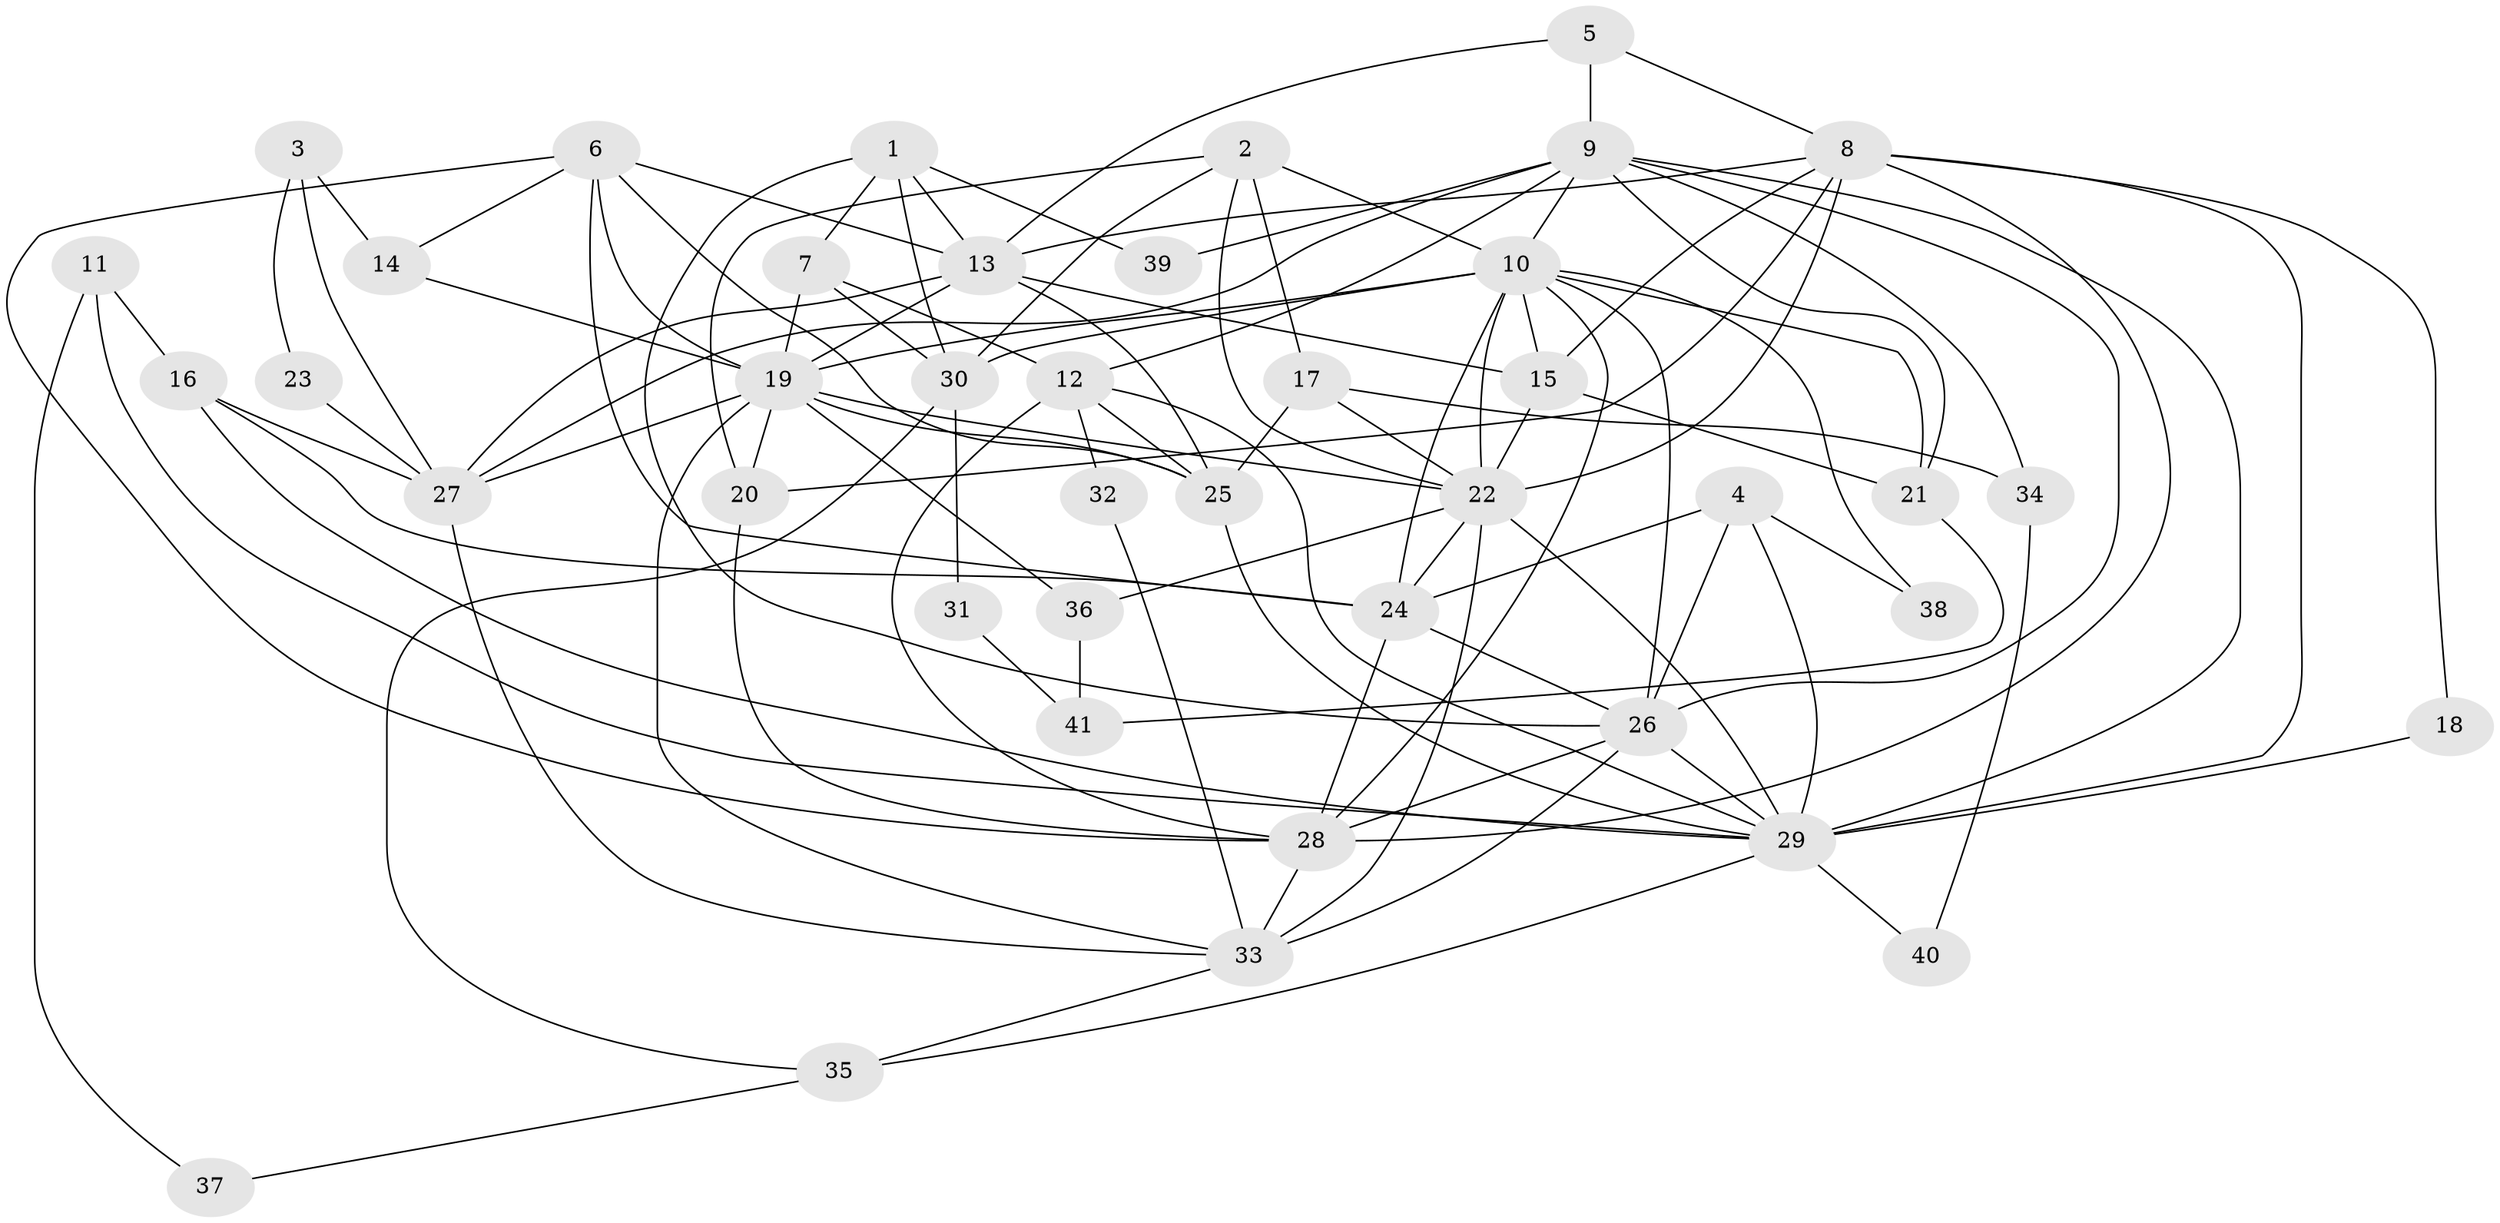 // original degree distribution, {5: 0.12195121951219512, 4: 0.25609756097560976, 3: 0.2926829268292683, 2: 0.15853658536585366, 6: 0.06097560975609756, 7: 0.08536585365853659, 9: 0.012195121951219513, 8: 0.012195121951219513}
// Generated by graph-tools (version 1.1) at 2025/35/03/09/25 02:35:58]
// undirected, 41 vertices, 105 edges
graph export_dot {
graph [start="1"]
  node [color=gray90,style=filled];
  1;
  2;
  3;
  4;
  5;
  6;
  7;
  8;
  9;
  10;
  11;
  12;
  13;
  14;
  15;
  16;
  17;
  18;
  19;
  20;
  21;
  22;
  23;
  24;
  25;
  26;
  27;
  28;
  29;
  30;
  31;
  32;
  33;
  34;
  35;
  36;
  37;
  38;
  39;
  40;
  41;
  1 -- 7 [weight=1.0];
  1 -- 13 [weight=1.0];
  1 -- 26 [weight=1.0];
  1 -- 30 [weight=1.0];
  1 -- 39 [weight=1.0];
  2 -- 10 [weight=1.0];
  2 -- 17 [weight=1.0];
  2 -- 20 [weight=1.0];
  2 -- 22 [weight=1.0];
  2 -- 30 [weight=1.0];
  3 -- 14 [weight=1.0];
  3 -- 23 [weight=1.0];
  3 -- 27 [weight=1.0];
  4 -- 24 [weight=2.0];
  4 -- 26 [weight=1.0];
  4 -- 29 [weight=1.0];
  4 -- 38 [weight=1.0];
  5 -- 8 [weight=1.0];
  5 -- 9 [weight=1.0];
  5 -- 13 [weight=1.0];
  6 -- 13 [weight=2.0];
  6 -- 14 [weight=1.0];
  6 -- 19 [weight=2.0];
  6 -- 24 [weight=1.0];
  6 -- 25 [weight=1.0];
  6 -- 28 [weight=1.0];
  7 -- 12 [weight=1.0];
  7 -- 19 [weight=1.0];
  7 -- 30 [weight=1.0];
  8 -- 13 [weight=1.0];
  8 -- 15 [weight=1.0];
  8 -- 18 [weight=1.0];
  8 -- 20 [weight=1.0];
  8 -- 22 [weight=3.0];
  8 -- 28 [weight=1.0];
  8 -- 29 [weight=1.0];
  9 -- 10 [weight=1.0];
  9 -- 12 [weight=1.0];
  9 -- 21 [weight=1.0];
  9 -- 26 [weight=1.0];
  9 -- 27 [weight=1.0];
  9 -- 29 [weight=1.0];
  9 -- 34 [weight=1.0];
  9 -- 39 [weight=1.0];
  10 -- 15 [weight=1.0];
  10 -- 19 [weight=2.0];
  10 -- 21 [weight=1.0];
  10 -- 22 [weight=3.0];
  10 -- 24 [weight=1.0];
  10 -- 26 [weight=1.0];
  10 -- 28 [weight=1.0];
  10 -- 30 [weight=1.0];
  10 -- 38 [weight=1.0];
  11 -- 16 [weight=1.0];
  11 -- 29 [weight=1.0];
  11 -- 37 [weight=1.0];
  12 -- 25 [weight=1.0];
  12 -- 28 [weight=1.0];
  12 -- 29 [weight=1.0];
  12 -- 32 [weight=2.0];
  13 -- 15 [weight=1.0];
  13 -- 19 [weight=1.0];
  13 -- 25 [weight=1.0];
  13 -- 27 [weight=1.0];
  14 -- 19 [weight=1.0];
  15 -- 21 [weight=1.0];
  15 -- 22 [weight=1.0];
  16 -- 24 [weight=1.0];
  16 -- 27 [weight=1.0];
  16 -- 29 [weight=1.0];
  17 -- 22 [weight=1.0];
  17 -- 25 [weight=1.0];
  17 -- 34 [weight=1.0];
  18 -- 29 [weight=2.0];
  19 -- 20 [weight=1.0];
  19 -- 22 [weight=1.0];
  19 -- 25 [weight=1.0];
  19 -- 27 [weight=1.0];
  19 -- 33 [weight=2.0];
  19 -- 36 [weight=1.0];
  20 -- 28 [weight=1.0];
  21 -- 41 [weight=1.0];
  22 -- 24 [weight=1.0];
  22 -- 29 [weight=1.0];
  22 -- 33 [weight=2.0];
  22 -- 36 [weight=1.0];
  23 -- 27 [weight=1.0];
  24 -- 26 [weight=2.0];
  24 -- 28 [weight=6.0];
  25 -- 29 [weight=1.0];
  26 -- 28 [weight=1.0];
  26 -- 29 [weight=1.0];
  26 -- 33 [weight=1.0];
  27 -- 33 [weight=1.0];
  28 -- 33 [weight=2.0];
  29 -- 35 [weight=1.0];
  29 -- 40 [weight=1.0];
  30 -- 31 [weight=1.0];
  30 -- 35 [weight=1.0];
  31 -- 41 [weight=1.0];
  32 -- 33 [weight=1.0];
  33 -- 35 [weight=1.0];
  34 -- 40 [weight=1.0];
  35 -- 37 [weight=1.0];
  36 -- 41 [weight=1.0];
}
